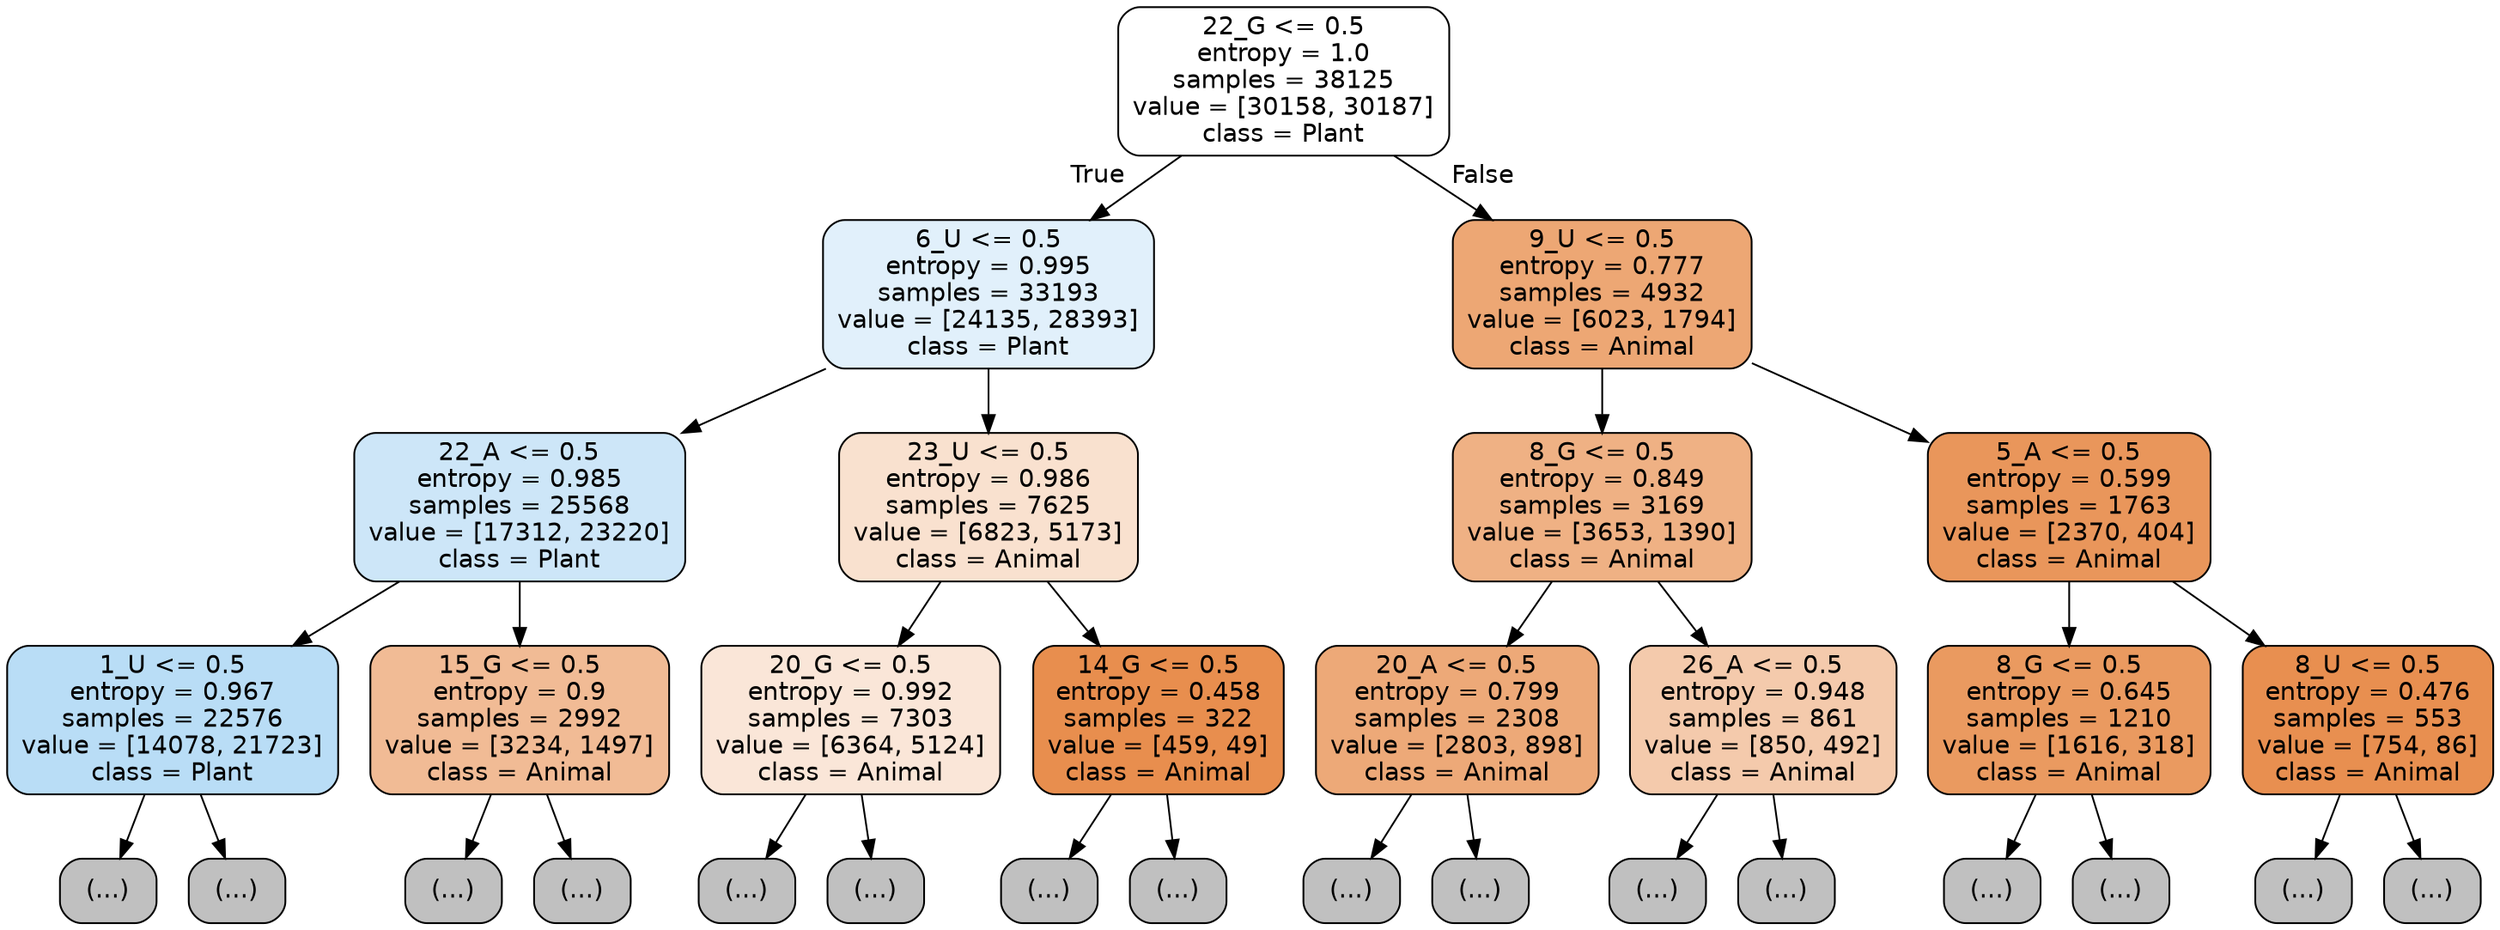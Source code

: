 digraph Tree {
node [shape=box, style="filled, rounded", color="black", fontname="helvetica"] ;
edge [fontname="helvetica"] ;
0 [label="22_G <= 0.5\nentropy = 1.0\nsamples = 38125\nvalue = [30158, 30187]\nclass = Plant", fillcolor="#ffffff"] ;
1 [label="6_U <= 0.5\nentropy = 0.995\nsamples = 33193\nvalue = [24135, 28393]\nclass = Plant", fillcolor="#e1f0fb"] ;
0 -> 1 [labeldistance=2.5, labelangle=45, headlabel="True"] ;
2 [label="22_A <= 0.5\nentropy = 0.985\nsamples = 25568\nvalue = [17312, 23220]\nclass = Plant", fillcolor="#cde6f8"] ;
1 -> 2 ;
3 [label="1_U <= 0.5\nentropy = 0.967\nsamples = 22576\nvalue = [14078, 21723]\nclass = Plant", fillcolor="#b9ddf6"] ;
2 -> 3 ;
4 [label="(...)", fillcolor="#C0C0C0"] ;
3 -> 4 ;
5273 [label="(...)", fillcolor="#C0C0C0"] ;
3 -> 5273 ;
9420 [label="15_G <= 0.5\nentropy = 0.9\nsamples = 2992\nvalue = [3234, 1497]\nclass = Animal", fillcolor="#f1bb95"] ;
2 -> 9420 ;
9421 [label="(...)", fillcolor="#C0C0C0"] ;
9420 -> 9421 ;
10516 [label="(...)", fillcolor="#C0C0C0"] ;
9420 -> 10516 ;
10909 [label="23_U <= 0.5\nentropy = 0.986\nsamples = 7625\nvalue = [6823, 5173]\nclass = Animal", fillcolor="#f9e1cf"] ;
1 -> 10909 ;
10910 [label="20_G <= 0.5\nentropy = 0.992\nsamples = 7303\nvalue = [6364, 5124]\nclass = Animal", fillcolor="#fae6d8"] ;
10909 -> 10910 ;
10911 [label="(...)", fillcolor="#C0C0C0"] ;
10910 -> 10911 ;
13802 [label="(...)", fillcolor="#C0C0C0"] ;
10910 -> 13802 ;
14787 [label="14_G <= 0.5\nentropy = 0.458\nsamples = 322\nvalue = [459, 49]\nclass = Animal", fillcolor="#e88e4e"] ;
10909 -> 14787 ;
14788 [label="(...)", fillcolor="#C0C0C0"] ;
14787 -> 14788 ;
14889 [label="(...)", fillcolor="#C0C0C0"] ;
14787 -> 14889 ;
14912 [label="9_U <= 0.5\nentropy = 0.777\nsamples = 4932\nvalue = [6023, 1794]\nclass = Animal", fillcolor="#eda774"] ;
0 -> 14912 [labeldistance=2.5, labelangle=-45, headlabel="False"] ;
14913 [label="8_G <= 0.5\nentropy = 0.849\nsamples = 3169\nvalue = [3653, 1390]\nclass = Animal", fillcolor="#efb184"] ;
14912 -> 14913 ;
14914 [label="20_A <= 0.5\nentropy = 0.799\nsamples = 2308\nvalue = [2803, 898]\nclass = Animal", fillcolor="#eda978"] ;
14913 -> 14914 ;
14915 [label="(...)", fillcolor="#C0C0C0"] ;
14914 -> 14915 ;
15684 [label="(...)", fillcolor="#C0C0C0"] ;
14914 -> 15684 ;
15935 [label="26_A <= 0.5\nentropy = 0.948\nsamples = 861\nvalue = [850, 492]\nclass = Animal", fillcolor="#f4caac"] ;
14913 -> 15935 ;
15936 [label="(...)", fillcolor="#C0C0C0"] ;
15935 -> 15936 ;
16355 [label="(...)", fillcolor="#C0C0C0"] ;
15935 -> 16355 ;
16356 [label="5_A <= 0.5\nentropy = 0.599\nsamples = 1763\nvalue = [2370, 404]\nclass = Animal", fillcolor="#e9965b"] ;
14912 -> 16356 ;
16357 [label="8_G <= 0.5\nentropy = 0.645\nsamples = 1210\nvalue = [1616, 318]\nclass = Animal", fillcolor="#ea9a60"] ;
16356 -> 16357 ;
16358 [label="(...)", fillcolor="#C0C0C0"] ;
16357 -> 16358 ;
16693 [label="(...)", fillcolor="#C0C0C0"] ;
16357 -> 16693 ;
16822 [label="8_U <= 0.5\nentropy = 0.476\nsamples = 553\nvalue = [754, 86]\nclass = Animal", fillcolor="#e88f50"] ;
16356 -> 16822 ;
16823 [label="(...)", fillcolor="#C0C0C0"] ;
16822 -> 16823 ;
16912 [label="(...)", fillcolor="#C0C0C0"] ;
16822 -> 16912 ;
}